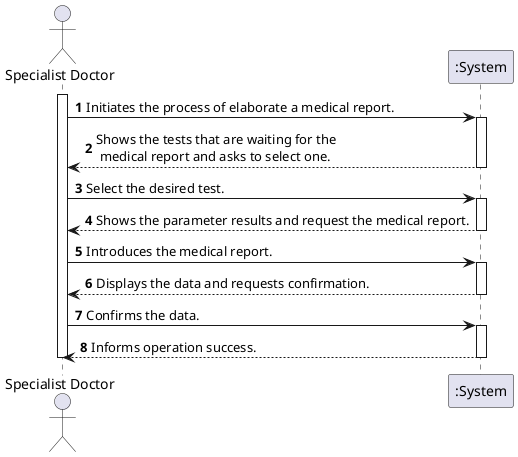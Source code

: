 @startuml
autonumber
actor "Specialist Doctor" as Doctor

activate Doctor
Doctor -> ":System" : Initiates the process of elaborate a medical report.
activate ":System"
":System" --> Doctor : Shows the tests that are waiting for the \n medical report and asks to select one.
deactivate ":System"

Doctor -> ":System" :  Select the desired test.
activate ":System"
":System" --> Doctor : Shows the parameter results and request the medical report.
deactivate ":System"

Doctor-> ":System" : Introduces the medical report.
activate ":System"


":System" --> Doctor : Displays the data and requests confirmation.
deactivate ":System"

Doctor-> ":System" : Confirms the data.
activate ":System"
":System" --> Doctor : Informs operation success.
deactivate ":System"

deactivate Doctor

@enduml